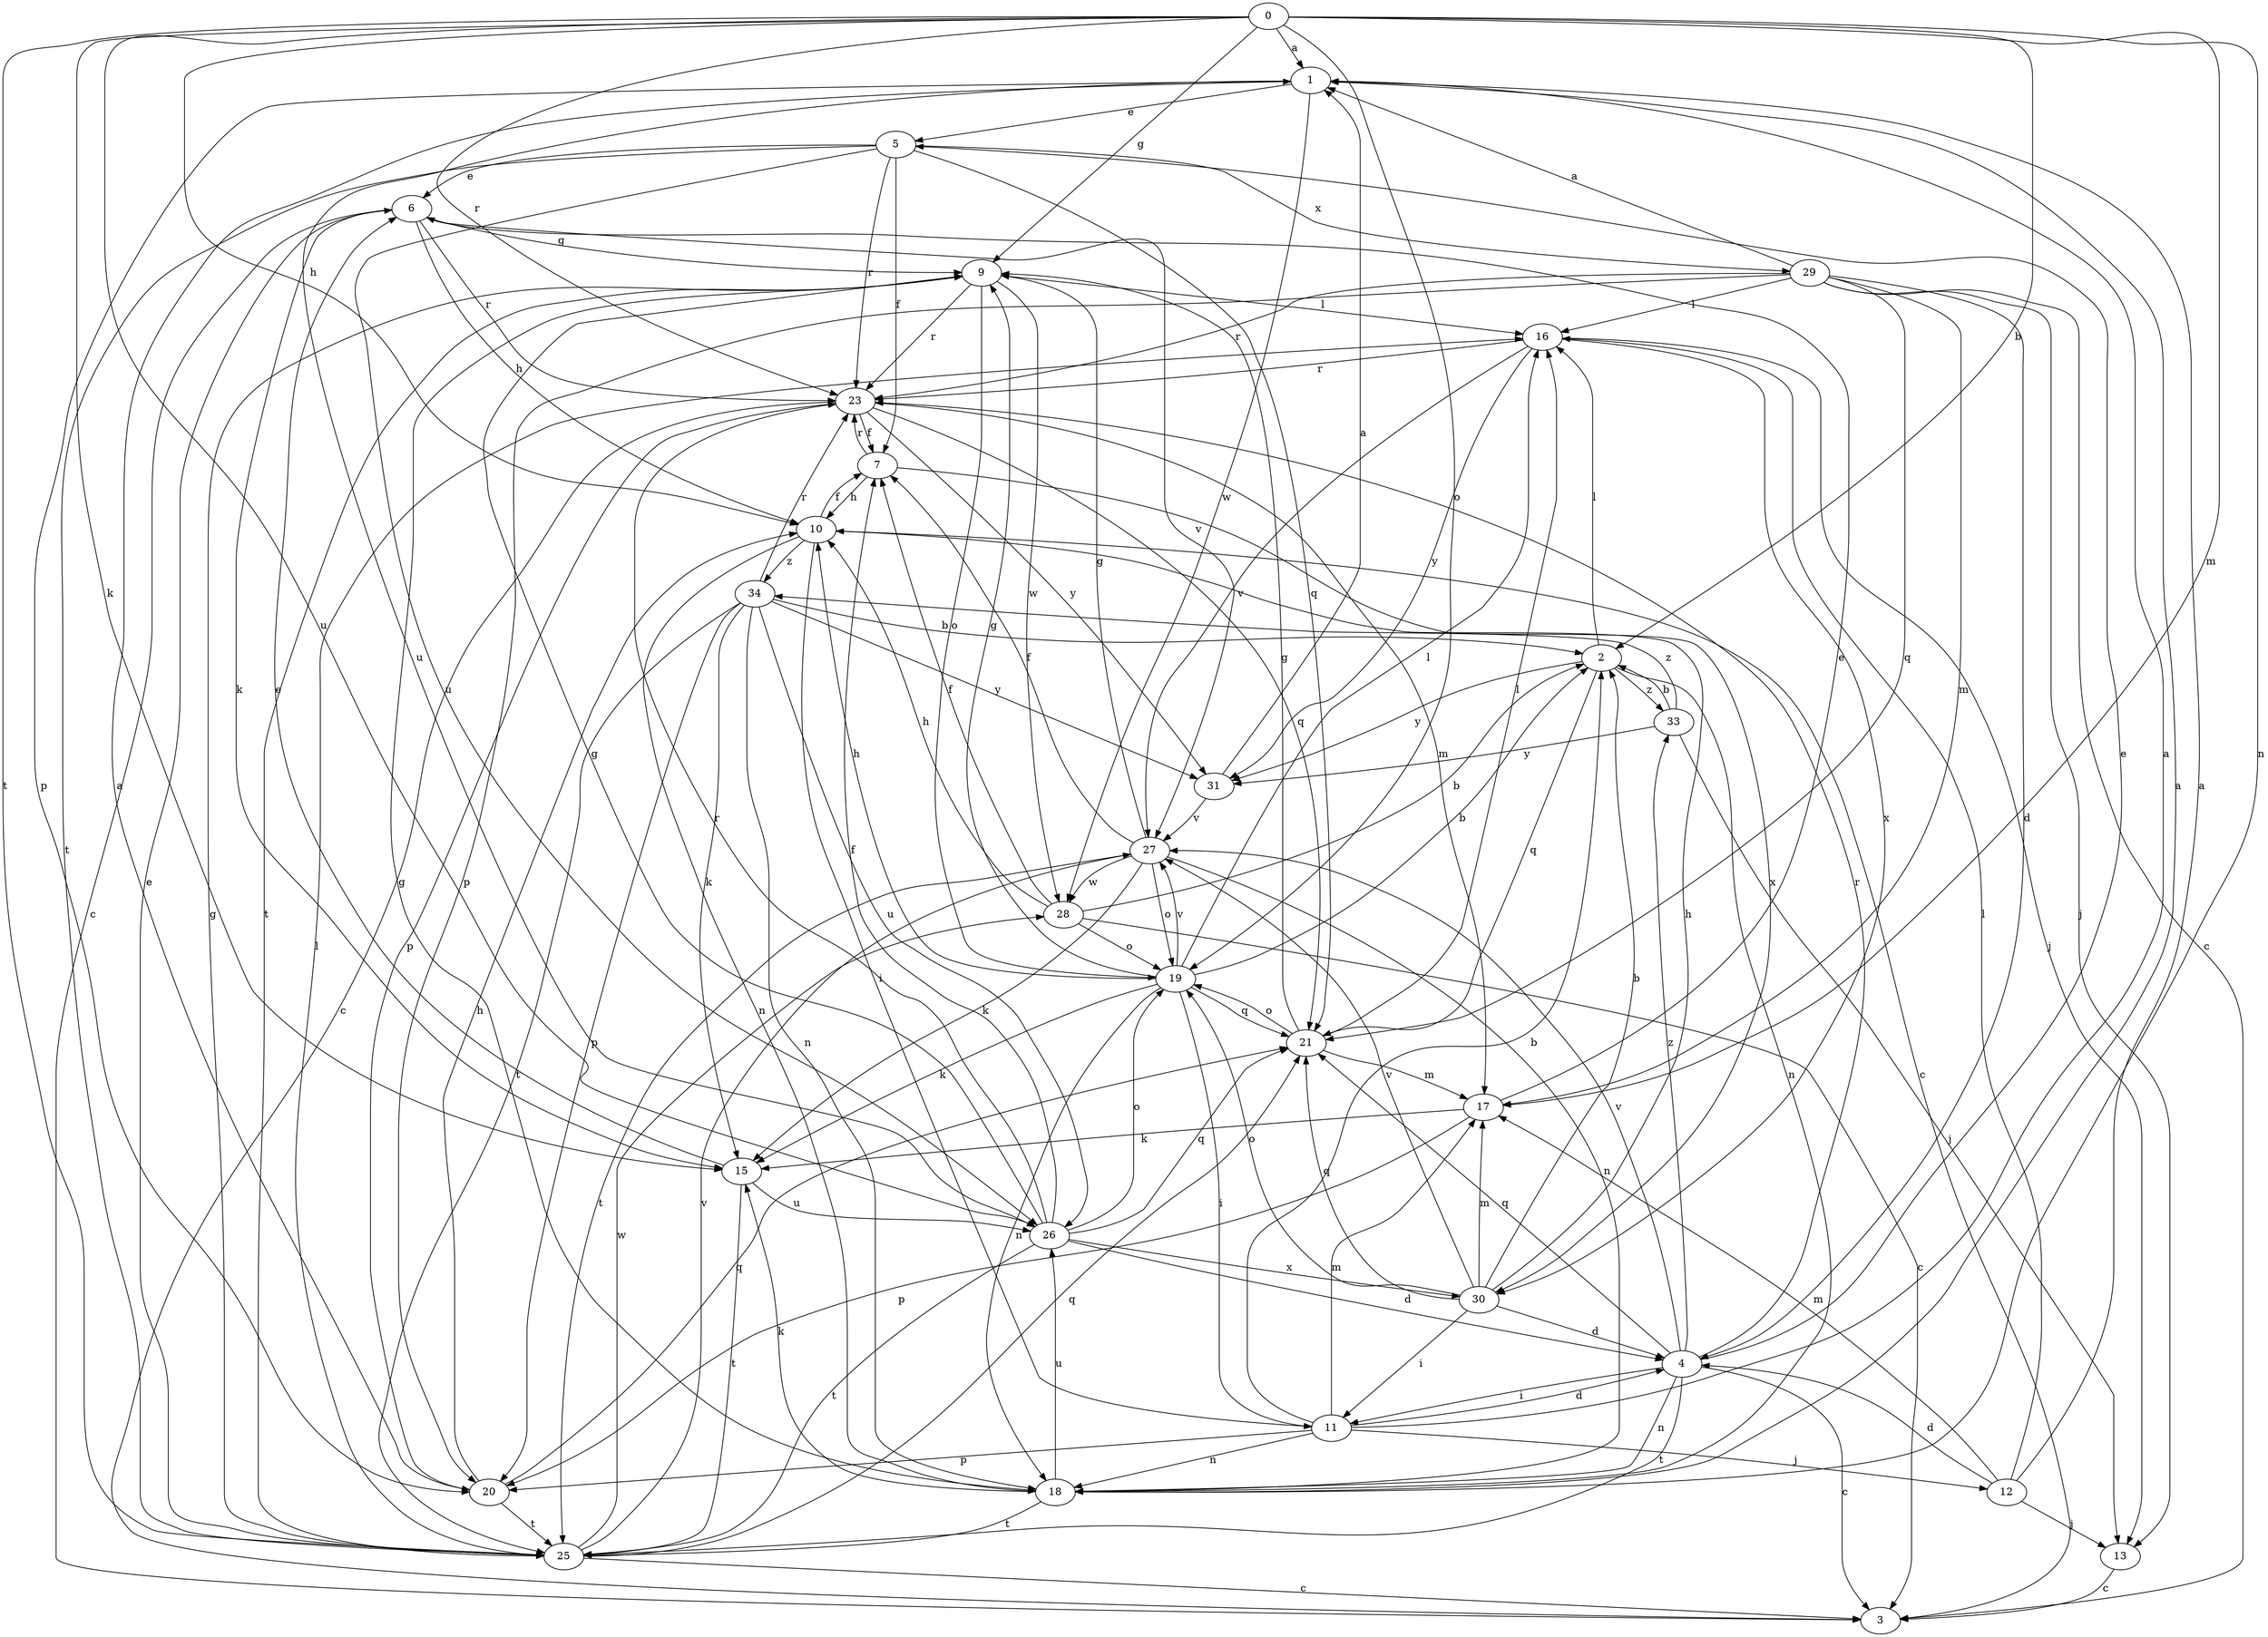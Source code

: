 strict digraph  {
0;
1;
2;
3;
4;
5;
6;
7;
9;
10;
11;
12;
13;
15;
16;
17;
18;
19;
20;
21;
23;
25;
26;
27;
28;
29;
30;
31;
33;
34;
0 -> 1  [label=a];
0 -> 2  [label=b];
0 -> 9  [label=g];
0 -> 10  [label=h];
0 -> 15  [label=k];
0 -> 17  [label=m];
0 -> 18  [label=n];
0 -> 19  [label=o];
0 -> 23  [label=r];
0 -> 25  [label=t];
0 -> 26  [label=u];
1 -> 5  [label=e];
1 -> 20  [label=p];
1 -> 26  [label=u];
1 -> 28  [label=w];
2 -> 16  [label=l];
2 -> 18  [label=n];
2 -> 21  [label=q];
2 -> 31  [label=y];
2 -> 33  [label=z];
4 -> 3  [label=c];
4 -> 5  [label=e];
4 -> 11  [label=i];
4 -> 18  [label=n];
4 -> 21  [label=q];
4 -> 23  [label=r];
4 -> 25  [label=t];
4 -> 27  [label=v];
4 -> 33  [label=z];
5 -> 6  [label=e];
5 -> 7  [label=f];
5 -> 21  [label=q];
5 -> 23  [label=r];
5 -> 25  [label=t];
5 -> 26  [label=u];
5 -> 29  [label=x];
6 -> 3  [label=c];
6 -> 9  [label=g];
6 -> 10  [label=h];
6 -> 15  [label=k];
6 -> 23  [label=r];
6 -> 27  [label=v];
7 -> 10  [label=h];
7 -> 23  [label=r];
7 -> 30  [label=x];
9 -> 16  [label=l];
9 -> 19  [label=o];
9 -> 23  [label=r];
9 -> 25  [label=t];
9 -> 28  [label=w];
10 -> 3  [label=c];
10 -> 7  [label=f];
10 -> 11  [label=i];
10 -> 18  [label=n];
10 -> 34  [label=z];
11 -> 1  [label=a];
11 -> 2  [label=b];
11 -> 4  [label=d];
11 -> 12  [label=j];
11 -> 17  [label=m];
11 -> 18  [label=n];
11 -> 20  [label=p];
12 -> 1  [label=a];
12 -> 4  [label=d];
12 -> 13  [label=j];
12 -> 16  [label=l];
12 -> 17  [label=m];
13 -> 3  [label=c];
15 -> 6  [label=e];
15 -> 25  [label=t];
15 -> 26  [label=u];
16 -> 13  [label=j];
16 -> 23  [label=r];
16 -> 27  [label=v];
16 -> 30  [label=x];
16 -> 31  [label=y];
17 -> 6  [label=e];
17 -> 15  [label=k];
17 -> 20  [label=p];
18 -> 1  [label=a];
18 -> 9  [label=g];
18 -> 15  [label=k];
18 -> 25  [label=t];
18 -> 26  [label=u];
19 -> 2  [label=b];
19 -> 9  [label=g];
19 -> 10  [label=h];
19 -> 11  [label=i];
19 -> 15  [label=k];
19 -> 16  [label=l];
19 -> 18  [label=n];
19 -> 21  [label=q];
19 -> 27  [label=v];
20 -> 1  [label=a];
20 -> 10  [label=h];
20 -> 21  [label=q];
20 -> 25  [label=t];
21 -> 9  [label=g];
21 -> 16  [label=l];
21 -> 17  [label=m];
21 -> 19  [label=o];
23 -> 3  [label=c];
23 -> 7  [label=f];
23 -> 17  [label=m];
23 -> 20  [label=p];
23 -> 21  [label=q];
23 -> 31  [label=y];
25 -> 3  [label=c];
25 -> 6  [label=e];
25 -> 9  [label=g];
25 -> 16  [label=l];
25 -> 21  [label=q];
25 -> 27  [label=v];
25 -> 28  [label=w];
26 -> 4  [label=d];
26 -> 7  [label=f];
26 -> 9  [label=g];
26 -> 19  [label=o];
26 -> 21  [label=q];
26 -> 23  [label=r];
26 -> 25  [label=t];
26 -> 30  [label=x];
27 -> 7  [label=f];
27 -> 9  [label=g];
27 -> 15  [label=k];
27 -> 18  [label=n];
27 -> 19  [label=o];
27 -> 25  [label=t];
27 -> 28  [label=w];
28 -> 2  [label=b];
28 -> 3  [label=c];
28 -> 7  [label=f];
28 -> 10  [label=h];
28 -> 19  [label=o];
29 -> 1  [label=a];
29 -> 3  [label=c];
29 -> 4  [label=d];
29 -> 13  [label=j];
29 -> 16  [label=l];
29 -> 17  [label=m];
29 -> 20  [label=p];
29 -> 21  [label=q];
29 -> 23  [label=r];
30 -> 2  [label=b];
30 -> 4  [label=d];
30 -> 10  [label=h];
30 -> 11  [label=i];
30 -> 17  [label=m];
30 -> 19  [label=o];
30 -> 21  [label=q];
30 -> 27  [label=v];
31 -> 1  [label=a];
31 -> 27  [label=v];
33 -> 2  [label=b];
33 -> 13  [label=j];
33 -> 31  [label=y];
33 -> 34  [label=z];
34 -> 2  [label=b];
34 -> 15  [label=k];
34 -> 18  [label=n];
34 -> 20  [label=p];
34 -> 23  [label=r];
34 -> 25  [label=t];
34 -> 26  [label=u];
34 -> 31  [label=y];
}
